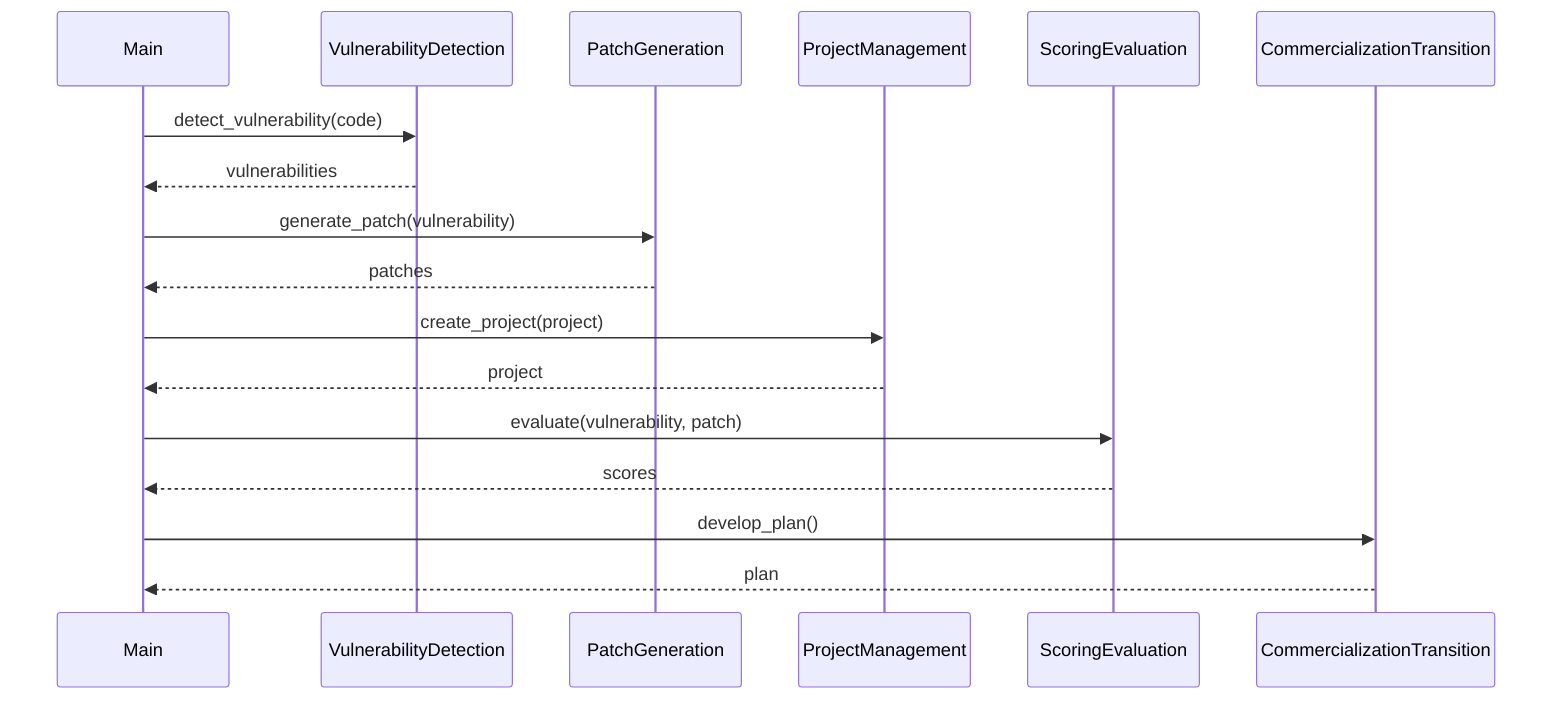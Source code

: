 sequenceDiagram
        participant M as Main
        participant V as VulnerabilityDetection
        participant P as PatchGeneration
        participant PM as ProjectManagement
        participant S as ScoringEvaluation
        participant C as CommercializationTransition
        M->>V: detect_vulnerability(code)
        V-->>M: vulnerabilities
        M->>P: generate_patch(vulnerability)
        P-->>M: patches
        M->>PM: create_project(project)
        PM-->>M: project
        M->>S: evaluate(vulnerability, patch)
        S-->>M: scores
        M->>C: develop_plan()
        C-->>M: plan